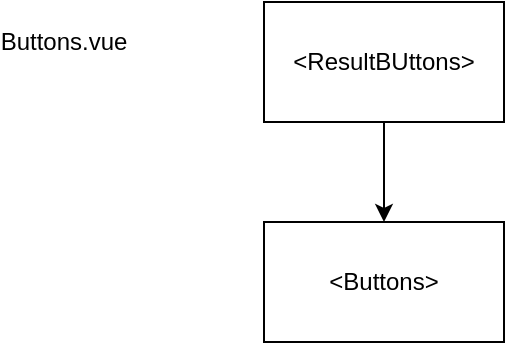 <mxfile version="14.6.13" type="github">
  <diagram id="hKSu6H1xzHYH_JBHGbdG" name="Page-1">
    <mxGraphModel dx="1298" dy="811" grid="1" gridSize="10" guides="1" tooltips="1" connect="1" arrows="1" fold="1" page="1" pageScale="1" pageWidth="827" pageHeight="1169" math="0" shadow="0">
      <root>
        <mxCell id="0" />
        <mxCell id="1" parent="0" />
        <mxCell id="-qzfW4tpPz2sk6WSikvQ-1" value="&lt;span&gt;&amp;lt;Buttons&amp;gt;&lt;/span&gt;" style="rounded=0;whiteSpace=wrap;html=1;" parent="1" vertex="1">
          <mxGeometry x="170" y="130" width="120" height="60" as="geometry" />
        </mxCell>
        <mxCell id="1tMunn7Bj9jigxqnXJ_m-2" value="Buttons.vue" style="text;html=1;strokeColor=none;fillColor=none;align=center;verticalAlign=middle;whiteSpace=wrap;rounded=0;" parent="1" vertex="1">
          <mxGeometry x="50" y="30" width="40" height="20" as="geometry" />
        </mxCell>
        <mxCell id="1tMunn7Bj9jigxqnXJ_m-6" style="edgeStyle=orthogonalEdgeStyle;rounded=0;orthogonalLoop=1;jettySize=auto;html=1;" parent="1" source="1tMunn7Bj9jigxqnXJ_m-5" target="-qzfW4tpPz2sk6WSikvQ-1" edge="1">
          <mxGeometry relative="1" as="geometry" />
        </mxCell>
        <mxCell id="1tMunn7Bj9jigxqnXJ_m-5" value="&amp;lt;ResultBUttons&amp;gt;" style="rounded=0;whiteSpace=wrap;html=1;" parent="1" vertex="1">
          <mxGeometry x="170" y="20" width="120" height="60" as="geometry" />
        </mxCell>
      </root>
    </mxGraphModel>
  </diagram>
</mxfile>
